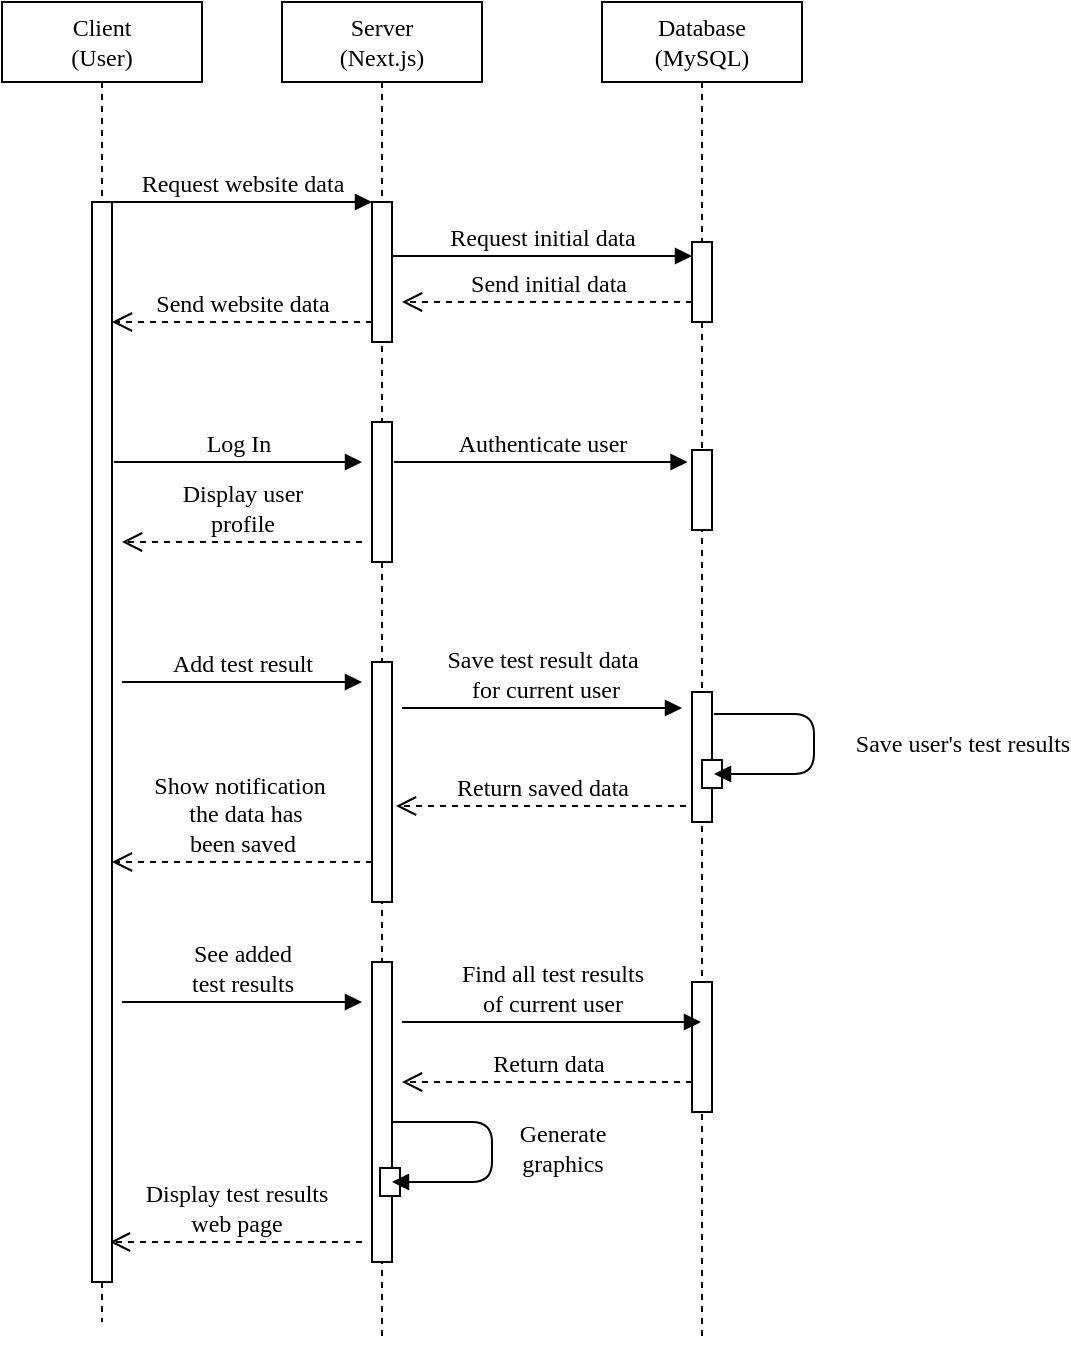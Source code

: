 <mxfile version="22.1.5" type="github">
  <diagram name="Page-1" id="13e1069c-82ec-6db2-03f1-153e76fe0fe0">
    <mxGraphModel dx="692" dy="522" grid="1" gridSize="10" guides="1" tooltips="1" connect="1" arrows="1" fold="1" page="1" pageScale="1" pageWidth="1100" pageHeight="850" background="none" math="0" shadow="0">
      <root>
        <mxCell id="0" />
        <mxCell id="1" parent="0" />
        <mxCell id="7baba1c4bc27f4b0-2" value="Server&lt;br&gt;(Next.js)" style="shape=umlLifeline;perimeter=lifelinePerimeter;whiteSpace=wrap;html=1;container=1;collapsible=0;recursiveResize=0;outlineConnect=0;rounded=0;shadow=0;comic=0;labelBackgroundColor=none;strokeWidth=1;fontFamily=Verdana;fontSize=12;align=center;" parent="1" vertex="1">
          <mxGeometry x="240" y="80" width="100" height="670" as="geometry" />
        </mxCell>
        <mxCell id="7baba1c4bc27f4b0-10" value="" style="html=1;points=[];perimeter=orthogonalPerimeter;rounded=0;shadow=0;comic=0;labelBackgroundColor=none;strokeWidth=1;fontFamily=Verdana;fontSize=12;align=center;" parent="7baba1c4bc27f4b0-2" vertex="1">
          <mxGeometry x="45" y="100" width="10" height="70" as="geometry" />
        </mxCell>
        <mxCell id="Qt3hZC-j2gRXmZyszTlX-8" value="" style="html=1;points=[];perimeter=orthogonalPerimeter;rounded=0;shadow=0;comic=0;labelBackgroundColor=none;strokeWidth=1;fontFamily=Verdana;fontSize=12;align=center;" parent="7baba1c4bc27f4b0-2" vertex="1">
          <mxGeometry x="45" y="210" width="10" height="70" as="geometry" />
        </mxCell>
        <mxCell id="Qt3hZC-j2gRXmZyszTlX-4" value="Add test result" style="html=1;verticalAlign=bottom;endArrow=block;labelBackgroundColor=none;fontFamily=Verdana;fontSize=12;edgeStyle=elbowEdgeStyle;elbow=horizontal;" parent="7baba1c4bc27f4b0-2" edge="1">
          <mxGeometry relative="1" as="geometry">
            <mxPoint x="-80" y="340" as="sourcePoint" />
            <mxPoint x="40" y="340" as="targetPoint" />
          </mxGeometry>
        </mxCell>
        <mxCell id="Qt3hZC-j2gRXmZyszTlX-11" value="" style="html=1;points=[];perimeter=orthogonalPerimeter;rounded=0;shadow=0;comic=0;labelBackgroundColor=none;strokeWidth=1;fontFamily=Verdana;fontSize=12;align=center;" parent="7baba1c4bc27f4b0-2" vertex="1">
          <mxGeometry x="45" y="330" width="10" height="120" as="geometry" />
        </mxCell>
        <mxCell id="Qt3hZC-j2gRXmZyszTlX-19" value="" style="html=1;points=[];perimeter=orthogonalPerimeter;rounded=0;shadow=0;comic=0;labelBackgroundColor=none;strokeWidth=1;fontFamily=Verdana;fontSize=12;align=center;" parent="7baba1c4bc27f4b0-2" vertex="1">
          <mxGeometry x="45" y="480" width="10" height="150" as="geometry" />
        </mxCell>
        <mxCell id="Qt3hZC-j2gRXmZyszTlX-24" value="" style="html=1;points=[];perimeter=orthogonalPerimeter;rounded=0;shadow=0;comic=0;labelBackgroundColor=none;strokeWidth=1;fontFamily=Verdana;fontSize=12;align=center;" parent="7baba1c4bc27f4b0-2" vertex="1">
          <mxGeometry x="49" y="583" width="10" height="14" as="geometry" />
        </mxCell>
        <mxCell id="Qt3hZC-j2gRXmZyszTlX-23" value="Generate&lt;br&gt;graphics" style="html=1;verticalAlign=bottom;endArrow=block;labelBackgroundColor=none;fontFamily=Verdana;fontSize=12;edgeStyle=orthogonalEdgeStyle;elbow=vertical;" parent="7baba1c4bc27f4b0-2" edge="1">
          <mxGeometry x="0.231" y="-35" relative="1" as="geometry">
            <mxPoint x="55" y="560" as="sourcePoint" />
            <mxPoint x="55" y="590" as="targetPoint" />
            <Array as="points">
              <mxPoint x="65" y="560" />
              <mxPoint x="105" y="560" />
              <mxPoint x="105" y="590" />
            </Array>
            <mxPoint x="35" y="35" as="offset" />
          </mxGeometry>
        </mxCell>
        <mxCell id="Qt3hZC-j2gRXmZyszTlX-26" value="Display test results&lt;br&gt;web page" style="html=1;verticalAlign=bottom;endArrow=open;dashed=1;endSize=8;labelBackgroundColor=none;fontFamily=Verdana;fontSize=12;edgeStyle=elbowEdgeStyle;elbow=vertical;" parent="7baba1c4bc27f4b0-2" edge="1">
          <mxGeometry relative="1" as="geometry">
            <mxPoint x="-86" y="620" as="targetPoint" />
            <Array as="points" />
            <mxPoint x="40" y="620" as="sourcePoint" />
          </mxGeometry>
        </mxCell>
        <mxCell id="7baba1c4bc27f4b0-3" value="Database&lt;br&gt;(MySQL)" style="shape=umlLifeline;perimeter=lifelinePerimeter;whiteSpace=wrap;html=1;container=1;collapsible=0;recursiveResize=0;outlineConnect=0;rounded=0;shadow=0;comic=0;labelBackgroundColor=none;strokeWidth=1;fontFamily=Verdana;fontSize=12;align=center;" parent="1" vertex="1">
          <mxGeometry x="400" y="80" width="100" height="670" as="geometry" />
        </mxCell>
        <mxCell id="7baba1c4bc27f4b0-13" value="" style="html=1;points=[];perimeter=orthogonalPerimeter;rounded=0;shadow=0;comic=0;labelBackgroundColor=none;strokeWidth=1;fontFamily=Verdana;fontSize=12;align=center;" parent="7baba1c4bc27f4b0-3" vertex="1">
          <mxGeometry x="45" y="120" width="10" height="40" as="geometry" />
        </mxCell>
        <mxCell id="Qt3hZC-j2gRXmZyszTlX-9" value="" style="html=1;points=[];perimeter=orthogonalPerimeter;rounded=0;shadow=0;comic=0;labelBackgroundColor=none;strokeWidth=1;fontFamily=Verdana;fontSize=12;align=center;" parent="7baba1c4bc27f4b0-3" vertex="1">
          <mxGeometry x="45" y="224" width="10" height="40" as="geometry" />
        </mxCell>
        <mxCell id="7baba1c4bc27f4b0-14" value="Request initial data" style="html=1;verticalAlign=bottom;endArrow=block;entryX=0;entryY=0;labelBackgroundColor=none;fontFamily=Verdana;fontSize=12;edgeStyle=elbowEdgeStyle;elbow=vertical;" parent="7baba1c4bc27f4b0-3" edge="1">
          <mxGeometry relative="1" as="geometry">
            <mxPoint x="-105" y="127" as="sourcePoint" />
            <mxPoint x="45" y="127" as="targetPoint" />
          </mxGeometry>
        </mxCell>
        <mxCell id="Qt3hZC-j2gRXmZyszTlX-13" value="" style="html=1;points=[];perimeter=orthogonalPerimeter;rounded=0;shadow=0;comic=0;labelBackgroundColor=none;strokeWidth=1;fontFamily=Verdana;fontSize=12;align=center;" parent="7baba1c4bc27f4b0-3" vertex="1">
          <mxGeometry x="45" y="345" width="10" height="65" as="geometry" />
        </mxCell>
        <mxCell id="Qt3hZC-j2gRXmZyszTlX-16" value="" style="html=1;points=[];perimeter=orthogonalPerimeter;rounded=0;shadow=0;comic=0;labelBackgroundColor=none;strokeWidth=1;fontFamily=Verdana;fontSize=12;align=center;" parent="7baba1c4bc27f4b0-3" vertex="1">
          <mxGeometry x="50" y="379" width="10" height="14" as="geometry" />
        </mxCell>
        <mxCell id="Qt3hZC-j2gRXmZyszTlX-22" value="Return data" style="html=1;verticalAlign=bottom;endArrow=open;dashed=1;endSize=8;labelBackgroundColor=none;fontFamily=Verdana;fontSize=12;edgeStyle=elbowEdgeStyle;elbow=vertical;" parent="7baba1c4bc27f4b0-3" edge="1">
          <mxGeometry relative="1" as="geometry">
            <mxPoint x="-100" y="540" as="targetPoint" />
            <Array as="points" />
            <mxPoint x="45" y="540" as="sourcePoint" />
          </mxGeometry>
        </mxCell>
        <mxCell id="Qt3hZC-j2gRXmZyszTlX-25" value="" style="html=1;points=[];perimeter=orthogonalPerimeter;rounded=0;shadow=0;comic=0;labelBackgroundColor=none;strokeWidth=1;fontFamily=Verdana;fontSize=12;align=center;" parent="7baba1c4bc27f4b0-3" vertex="1">
          <mxGeometry x="45" y="490" width="10" height="65" as="geometry" />
        </mxCell>
        <mxCell id="7baba1c4bc27f4b0-8" value="Client&lt;br&gt;(User)" style="shape=umlLifeline;perimeter=lifelinePerimeter;whiteSpace=wrap;html=1;container=1;collapsible=0;recursiveResize=0;outlineConnect=0;rounded=0;shadow=0;comic=0;labelBackgroundColor=none;strokeWidth=1;fontFamily=Verdana;fontSize=12;align=center;" parent="1" vertex="1">
          <mxGeometry x="100" y="80" width="100" height="660" as="geometry" />
        </mxCell>
        <mxCell id="7baba1c4bc27f4b0-9" value="" style="html=1;points=[];perimeter=orthogonalPerimeter;rounded=0;shadow=0;comic=0;labelBackgroundColor=none;strokeWidth=1;fontFamily=Verdana;fontSize=12;align=center;" parent="7baba1c4bc27f4b0-8" vertex="1">
          <mxGeometry x="45" y="100" width="10" height="540" as="geometry" />
        </mxCell>
        <mxCell id="7baba1c4bc27f4b0-11" value="Request website data" style="html=1;verticalAlign=bottom;endArrow=block;entryX=0;entryY=0;labelBackgroundColor=none;fontFamily=Verdana;fontSize=12;edgeStyle=elbowEdgeStyle;elbow=vertical;" parent="1" source="7baba1c4bc27f4b0-9" target="7baba1c4bc27f4b0-10" edge="1">
          <mxGeometry relative="1" as="geometry">
            <mxPoint x="220" y="190" as="sourcePoint" />
          </mxGeometry>
        </mxCell>
        <mxCell id="Qt3hZC-j2gRXmZyszTlX-2" value="Send website data" style="html=1;verticalAlign=bottom;endArrow=open;dashed=1;endSize=8;labelBackgroundColor=none;fontFamily=Verdana;fontSize=12;edgeStyle=elbowEdgeStyle;elbow=vertical;" parent="1" target="7baba1c4bc27f4b0-9" edge="1">
          <mxGeometry relative="1" as="geometry">
            <mxPoint x="160" y="240" as="targetPoint" />
            <Array as="points" />
            <mxPoint x="285" y="240" as="sourcePoint" />
          </mxGeometry>
        </mxCell>
        <mxCell id="Qt3hZC-j2gRXmZyszTlX-3" value="Send initial data" style="html=1;verticalAlign=bottom;endArrow=open;dashed=1;endSize=8;labelBackgroundColor=none;fontFamily=Verdana;fontSize=12;edgeStyle=elbowEdgeStyle;elbow=vertical;" parent="1" edge="1">
          <mxGeometry relative="1" as="geometry">
            <mxPoint x="300" y="230" as="targetPoint" />
            <Array as="points" />
            <mxPoint x="445" y="230" as="sourcePoint" />
          </mxGeometry>
        </mxCell>
        <mxCell id="Qt3hZC-j2gRXmZyszTlX-5" value="Authenticate user" style="html=1;verticalAlign=bottom;endArrow=block;labelBackgroundColor=none;fontFamily=Verdana;fontSize=12;edgeStyle=elbowEdgeStyle;elbow=vertical;entryX=0.18;entryY=0.55;entryDx=0;entryDy=0;entryPerimeter=0;" parent="1" edge="1">
          <mxGeometry relative="1" as="geometry">
            <mxPoint x="296" y="310" as="sourcePoint" />
            <mxPoint x="442.8" y="310" as="targetPoint" />
          </mxGeometry>
        </mxCell>
        <mxCell id="Qt3hZC-j2gRXmZyszTlX-7" value="Display user&lt;br&gt;profile" style="html=1;verticalAlign=bottom;endArrow=open;dashed=1;endSize=8;labelBackgroundColor=none;fontFamily=Verdana;fontSize=12;edgeStyle=elbowEdgeStyle;elbow=vertical;" parent="1" edge="1">
          <mxGeometry relative="1" as="geometry">
            <mxPoint x="160" y="350" as="targetPoint" />
            <Array as="points" />
            <mxPoint x="280" y="350" as="sourcePoint" />
          </mxGeometry>
        </mxCell>
        <mxCell id="Qt3hZC-j2gRXmZyszTlX-10" value="Log In" style="html=1;verticalAlign=bottom;endArrow=block;labelBackgroundColor=none;fontFamily=Verdana;fontSize=12;edgeStyle=elbowEdgeStyle;elbow=horizontal;" parent="1" edge="1">
          <mxGeometry relative="1" as="geometry">
            <mxPoint x="156" y="310" as="sourcePoint" />
            <mxPoint x="280" y="310" as="targetPoint" />
          </mxGeometry>
        </mxCell>
        <mxCell id="Qt3hZC-j2gRXmZyszTlX-12" value="Save test result data&lt;br&gt;&amp;nbsp;for current user" style="html=1;verticalAlign=bottom;endArrow=block;labelBackgroundColor=none;fontFamily=Verdana;fontSize=12;elbow=horizontal;" parent="1" edge="1">
          <mxGeometry relative="1" as="geometry">
            <mxPoint x="300" y="433" as="sourcePoint" />
            <mxPoint x="440" y="433" as="targetPoint" />
          </mxGeometry>
        </mxCell>
        <mxCell id="Qt3hZC-j2gRXmZyszTlX-14" value="Return saved data" style="html=1;verticalAlign=bottom;endArrow=open;dashed=1;endSize=8;labelBackgroundColor=none;fontFamily=Verdana;fontSize=12;edgeStyle=elbowEdgeStyle;elbow=vertical;" parent="1" edge="1">
          <mxGeometry relative="1" as="geometry">
            <mxPoint x="297" y="482" as="targetPoint" />
            <Array as="points" />
            <mxPoint x="442" y="482" as="sourcePoint" />
          </mxGeometry>
        </mxCell>
        <mxCell id="Qt3hZC-j2gRXmZyszTlX-15" value="Save user&#39;s test results" style="html=1;verticalAlign=bottom;endArrow=block;labelBackgroundColor=none;fontFamily=Verdana;fontSize=12;edgeStyle=orthogonalEdgeStyle;elbow=vertical;" parent="1" edge="1">
          <mxGeometry x="0.139" y="74" relative="1" as="geometry">
            <mxPoint x="456" y="436" as="sourcePoint" />
            <mxPoint x="456" y="466" as="targetPoint" />
            <Array as="points">
              <mxPoint x="466" y="436" />
              <mxPoint x="506" y="436" />
              <mxPoint x="506" y="466" />
            </Array>
            <mxPoint as="offset" />
          </mxGeometry>
        </mxCell>
        <mxCell id="Qt3hZC-j2gRXmZyszTlX-18" value="Show notification&amp;nbsp;&lt;br&gt;&amp;nbsp;the data has&lt;br&gt;been saved" style="html=1;verticalAlign=bottom;endArrow=open;dashed=1;endSize=8;labelBackgroundColor=none;fontFamily=Verdana;fontSize=12;edgeStyle=elbowEdgeStyle;elbow=vertical;" parent="1" target="7baba1c4bc27f4b0-9" edge="1">
          <mxGeometry relative="1" as="geometry">
            <mxPoint x="160" y="510" as="targetPoint" />
            <Array as="points" />
            <mxPoint x="285" y="510" as="sourcePoint" />
            <mxPoint as="offset" />
          </mxGeometry>
        </mxCell>
        <mxCell id="Qt3hZC-j2gRXmZyszTlX-20" value="See added &lt;br&gt;test results" style="html=1;verticalAlign=bottom;endArrow=block;labelBackgroundColor=none;fontFamily=Verdana;fontSize=12;edgeStyle=elbowEdgeStyle;elbow=horizontal;" parent="1" edge="1">
          <mxGeometry relative="1" as="geometry">
            <mxPoint x="160" y="580" as="sourcePoint" />
            <mxPoint x="280" y="580" as="targetPoint" />
          </mxGeometry>
        </mxCell>
        <mxCell id="Qt3hZC-j2gRXmZyszTlX-21" value="Find all test results&lt;br&gt;of current user" style="html=1;verticalAlign=bottom;endArrow=block;labelBackgroundColor=none;fontFamily=Verdana;fontSize=12;elbow=horizontal;" parent="1" target="7baba1c4bc27f4b0-3" edge="1">
          <mxGeometry relative="1" as="geometry">
            <mxPoint x="300" y="590" as="sourcePoint" />
            <mxPoint x="440" y="590" as="targetPoint" />
          </mxGeometry>
        </mxCell>
      </root>
    </mxGraphModel>
  </diagram>
</mxfile>
